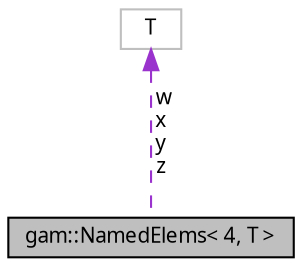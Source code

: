 digraph "gam::NamedElems&lt; 4, T &gt;"
{
 // LATEX_PDF_SIZE
  bgcolor="transparent";
  edge [fontname="FreeSans.ttf",fontsize="10",labelfontname="FreeSans.ttf",labelfontsize="10"];
  node [fontname="FreeSans.ttf",fontsize="10",shape=record];
  Node1 [label="gam::NamedElems\< 4, T \>",height=0.2,width=0.4,color="black", fillcolor="grey75", style="filled", fontcolor="black",tooltip=" "];
  Node2 -> Node1 [dir="back",color="darkorchid3",fontsize="10",style="dashed",label=" w\nx\ny\nz" ,fontname="FreeSans.ttf"];
  Node2 [label="T",height=0.2,width=0.4,color="grey75",tooltip=" "];
}
